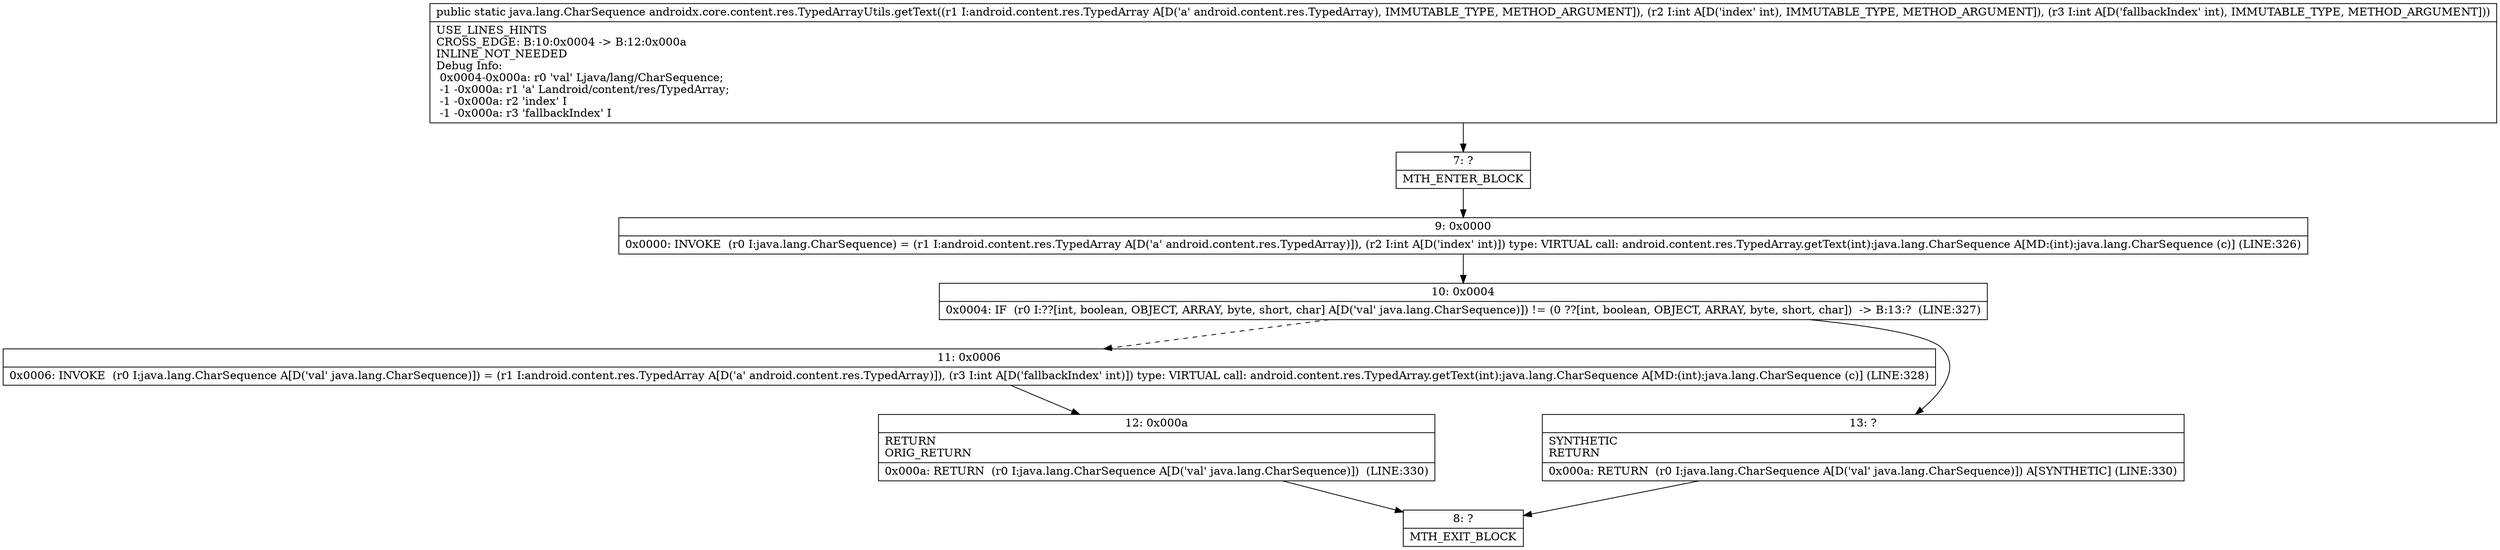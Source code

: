 digraph "CFG forandroidx.core.content.res.TypedArrayUtils.getText(Landroid\/content\/res\/TypedArray;II)Ljava\/lang\/CharSequence;" {
Node_7 [shape=record,label="{7\:\ ?|MTH_ENTER_BLOCK\l}"];
Node_9 [shape=record,label="{9\:\ 0x0000|0x0000: INVOKE  (r0 I:java.lang.CharSequence) = (r1 I:android.content.res.TypedArray A[D('a' android.content.res.TypedArray)]), (r2 I:int A[D('index' int)]) type: VIRTUAL call: android.content.res.TypedArray.getText(int):java.lang.CharSequence A[MD:(int):java.lang.CharSequence (c)] (LINE:326)\l}"];
Node_10 [shape=record,label="{10\:\ 0x0004|0x0004: IF  (r0 I:??[int, boolean, OBJECT, ARRAY, byte, short, char] A[D('val' java.lang.CharSequence)]) != (0 ??[int, boolean, OBJECT, ARRAY, byte, short, char])  \-\> B:13:?  (LINE:327)\l}"];
Node_11 [shape=record,label="{11\:\ 0x0006|0x0006: INVOKE  (r0 I:java.lang.CharSequence A[D('val' java.lang.CharSequence)]) = (r1 I:android.content.res.TypedArray A[D('a' android.content.res.TypedArray)]), (r3 I:int A[D('fallbackIndex' int)]) type: VIRTUAL call: android.content.res.TypedArray.getText(int):java.lang.CharSequence A[MD:(int):java.lang.CharSequence (c)] (LINE:328)\l}"];
Node_12 [shape=record,label="{12\:\ 0x000a|RETURN\lORIG_RETURN\l|0x000a: RETURN  (r0 I:java.lang.CharSequence A[D('val' java.lang.CharSequence)])  (LINE:330)\l}"];
Node_8 [shape=record,label="{8\:\ ?|MTH_EXIT_BLOCK\l}"];
Node_13 [shape=record,label="{13\:\ ?|SYNTHETIC\lRETURN\l|0x000a: RETURN  (r0 I:java.lang.CharSequence A[D('val' java.lang.CharSequence)]) A[SYNTHETIC] (LINE:330)\l}"];
MethodNode[shape=record,label="{public static java.lang.CharSequence androidx.core.content.res.TypedArrayUtils.getText((r1 I:android.content.res.TypedArray A[D('a' android.content.res.TypedArray), IMMUTABLE_TYPE, METHOD_ARGUMENT]), (r2 I:int A[D('index' int), IMMUTABLE_TYPE, METHOD_ARGUMENT]), (r3 I:int A[D('fallbackIndex' int), IMMUTABLE_TYPE, METHOD_ARGUMENT]))  | USE_LINES_HINTS\lCROSS_EDGE: B:10:0x0004 \-\> B:12:0x000a\lINLINE_NOT_NEEDED\lDebug Info:\l  0x0004\-0x000a: r0 'val' Ljava\/lang\/CharSequence;\l  \-1 \-0x000a: r1 'a' Landroid\/content\/res\/TypedArray;\l  \-1 \-0x000a: r2 'index' I\l  \-1 \-0x000a: r3 'fallbackIndex' I\l}"];
MethodNode -> Node_7;Node_7 -> Node_9;
Node_9 -> Node_10;
Node_10 -> Node_11[style=dashed];
Node_10 -> Node_13;
Node_11 -> Node_12;
Node_12 -> Node_8;
Node_13 -> Node_8;
}

